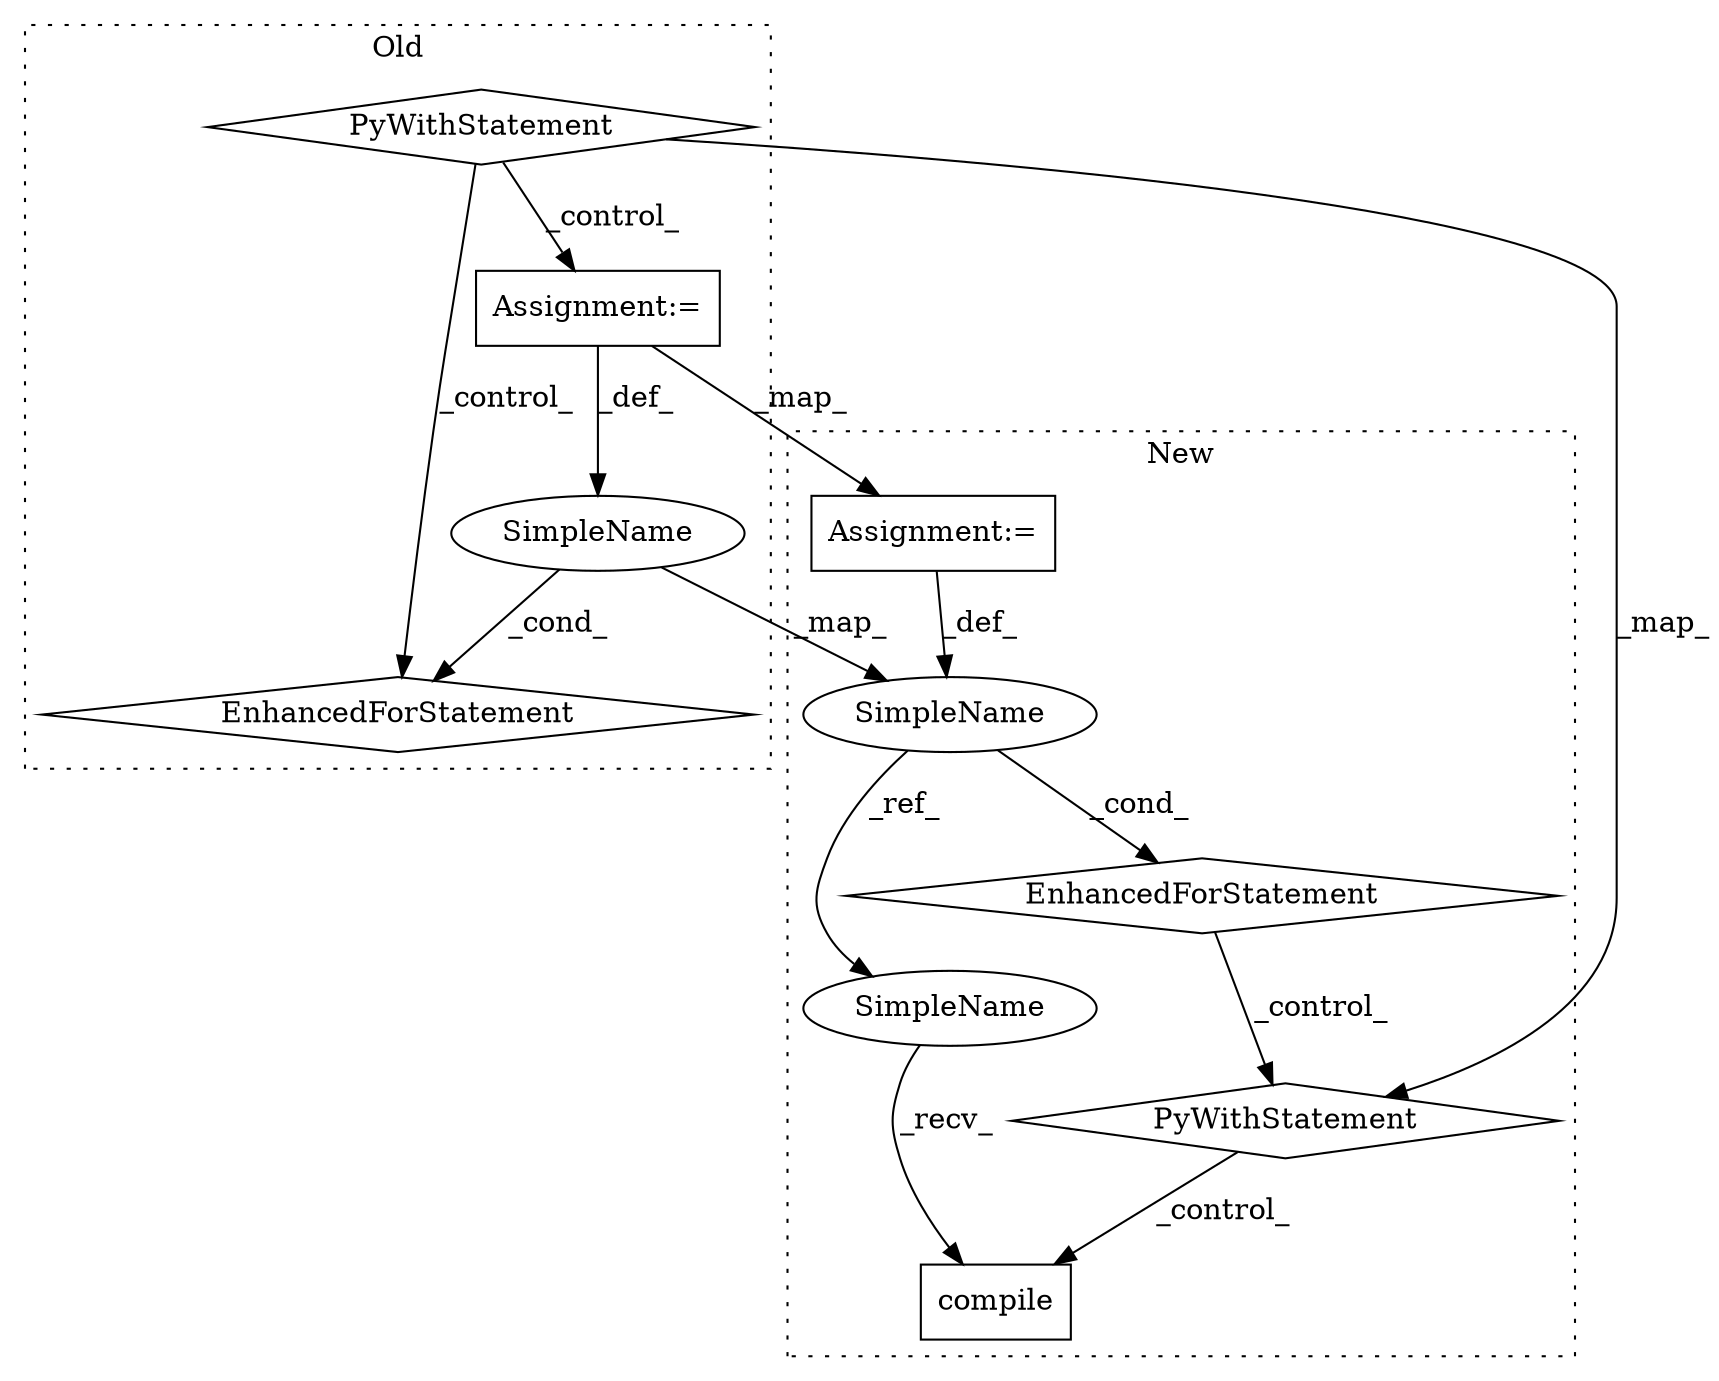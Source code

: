 digraph G {
subgraph cluster0 {
1 [label="EnhancedForStatement" a="70" s="4716,4839" l="57,2" shape="diamond"];
5 [label="SimpleName" a="42" s="4823" l="1" shape="ellipse"];
6 [label="Assignment:=" a="7" s="4716,4839" l="57,2" shape="box"];
9 [label="PyWithStatement" a="104" s="4618,4647" l="10,2" shape="diamond"];
label = "Old";
style="dotted";
}
subgraph cluster1 {
2 [label="compile" a="32" s="4949" l="9" shape="box"];
3 [label="EnhancedForStatement" a="70" s="4702,4821" l="53,2" shape="diamond"];
4 [label="SimpleName" a="42" s="4805" l="1" shape="ellipse"];
7 [label="Assignment:=" a="7" s="4702,4821" l="53,2" shape="box"];
8 [label="PyWithStatement" a="104" s="4831,4860" l="10,2" shape="diamond"];
10 [label="SimpleName" a="42" s="4947" l="1" shape="ellipse"];
label = "New";
style="dotted";
}
3 -> 8 [label="_control_"];
4 -> 10 [label="_ref_"];
4 -> 3 [label="_cond_"];
5 -> 1 [label="_cond_"];
5 -> 4 [label="_map_"];
6 -> 7 [label="_map_"];
6 -> 5 [label="_def_"];
7 -> 4 [label="_def_"];
8 -> 2 [label="_control_"];
9 -> 1 [label="_control_"];
9 -> 6 [label="_control_"];
9 -> 8 [label="_map_"];
10 -> 2 [label="_recv_"];
}